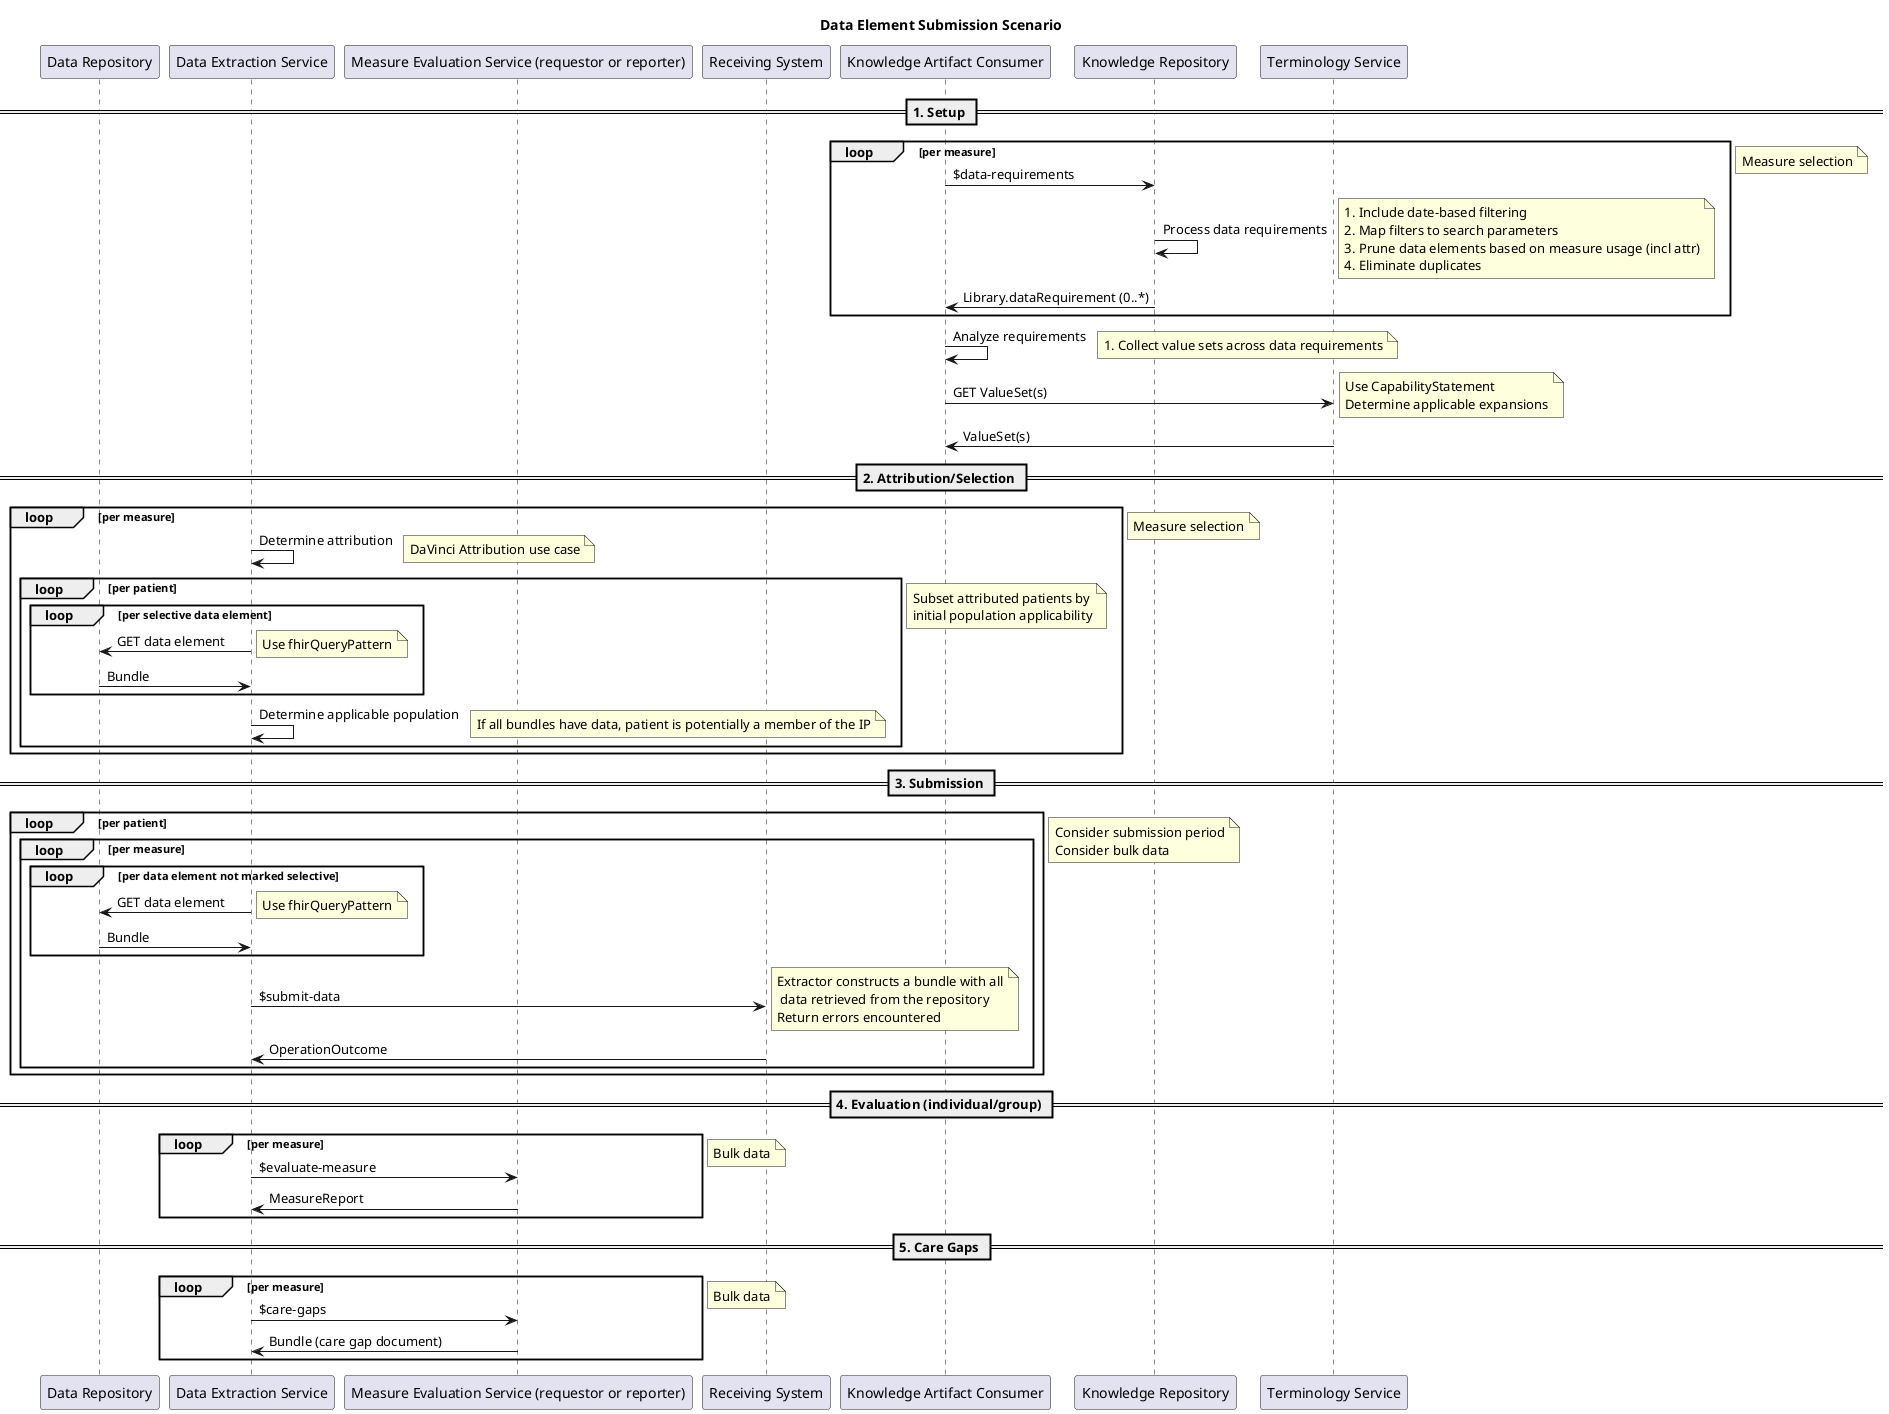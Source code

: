 @startuml Data_Element_Submission_Scenario
title Data Element Submission Scenario
participant "Data Repository" as DR
participant "Data Extraction Service" as Extractor
participant "Measure Evaluation Service (requestor or reporter)" as Evaluator
participant "Receiving System" as Receiver
participant "Knowledge Artifact Consumer" as Consumer
participant "Knowledge Repository" as KR
participant "Terminology Service" as TS

== 1. Setup ==
loop per measure
    Consumer -> KR: $data-requirements
    KR -> KR: Process data requirements
    note right: 1. Include date-based filtering\n2. Map filters to search parameters\n3. Prune data elements based on measure usage (incl attr)\n4. Eliminate duplicates
    KR -> Consumer: Library.dataRequirement (0..*)
end
note right: Measure selection
Consumer -> Consumer: Analyze requirements
note right: 1. Collect value sets across data requirements
Consumer -> TS: GET ValueSet(s)
note right: Use CapabilityStatement\nDetermine applicable expansions
TS -> Consumer: ValueSet(s)

== 2. Attribution/Selection ==
loop per measure
    Extractor -> Extractor: Determine attribution
    note right: DaVinci Attribution use case
    loop per patient
        loop per selective data element
            Extractor -> DR: GET data element
            note right: Use fhirQueryPattern
            DR -> Extractor: Bundle
        end
        Extractor -> Extractor: Determine applicable population
        note right: If all bundles have data, patient is potentially a member of the IP
    end
    note right: Subset attributed patients by\ninitial population applicability
end
note right: Measure selection

== 3. Submission ==
loop per patient
    loop per measure
        loop per data element not marked selective
            Extractor -> DR: GET data element
            note right: Use fhirQueryPattern
            DR -> Extractor: Bundle
        end
        Extractor -> Receiver: $submit-data
        note right: Extractor constructs a bundle with all\n data retrieved from the repository\nReturn errors encountered
        Receiver -> Extractor: OperationOutcome
    end
end
note right: Consider submission period\nConsider bulk data

== 4. Evaluation (individual/group) ==
loop per measure
    Extractor -> Evaluator: $evaluate-measure
    Evaluator -> Extractor: MeasureReport
end
note right: Bulk data

== 5. Care Gaps ==
loop per measure
    Extractor -> Evaluator: $care-gaps
    Evaluator -> Extractor: Bundle (care gap document)
end
note right: Bulk data
@enduml